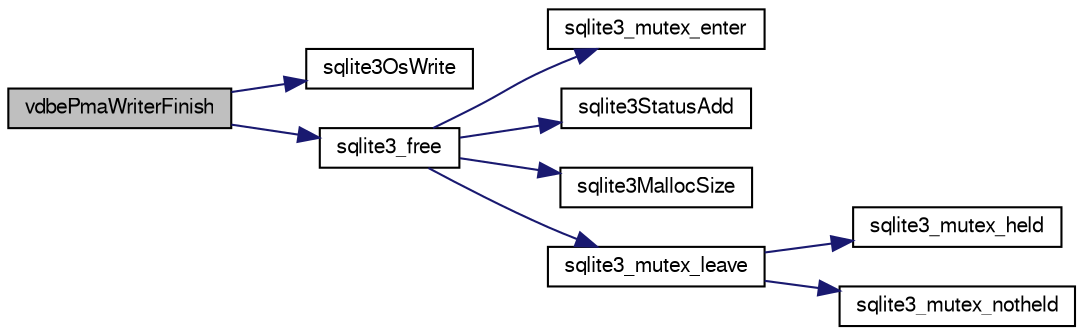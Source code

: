 digraph "vdbePmaWriterFinish"
{
  edge [fontname="FreeSans",fontsize="10",labelfontname="FreeSans",labelfontsize="10"];
  node [fontname="FreeSans",fontsize="10",shape=record];
  rankdir="LR";
  Node874516 [label="vdbePmaWriterFinish",height=0.2,width=0.4,color="black", fillcolor="grey75", style="filled", fontcolor="black"];
  Node874516 -> Node874517 [color="midnightblue",fontsize="10",style="solid",fontname="FreeSans"];
  Node874517 [label="sqlite3OsWrite",height=0.2,width=0.4,color="black", fillcolor="white", style="filled",URL="$sqlite3_8c.html#a1eea7ec327af84c05b4dd4cc075a537f"];
  Node874516 -> Node874518 [color="midnightblue",fontsize="10",style="solid",fontname="FreeSans"];
  Node874518 [label="sqlite3_free",height=0.2,width=0.4,color="black", fillcolor="white", style="filled",URL="$sqlite3_8c.html#a6552349e36a8a691af5487999ab09519"];
  Node874518 -> Node874519 [color="midnightblue",fontsize="10",style="solid",fontname="FreeSans"];
  Node874519 [label="sqlite3_mutex_enter",height=0.2,width=0.4,color="black", fillcolor="white", style="filled",URL="$sqlite3_8c.html#a1c12cde690bd89f104de5cbad12a6bf5"];
  Node874518 -> Node874520 [color="midnightblue",fontsize="10",style="solid",fontname="FreeSans"];
  Node874520 [label="sqlite3StatusAdd",height=0.2,width=0.4,color="black", fillcolor="white", style="filled",URL="$sqlite3_8c.html#afa029f93586aeab4cc85360905dae9cd"];
  Node874518 -> Node874521 [color="midnightblue",fontsize="10",style="solid",fontname="FreeSans"];
  Node874521 [label="sqlite3MallocSize",height=0.2,width=0.4,color="black", fillcolor="white", style="filled",URL="$sqlite3_8c.html#acf5d2a5f35270bafb050bd2def576955"];
  Node874518 -> Node874522 [color="midnightblue",fontsize="10",style="solid",fontname="FreeSans"];
  Node874522 [label="sqlite3_mutex_leave",height=0.2,width=0.4,color="black", fillcolor="white", style="filled",URL="$sqlite3_8c.html#a5838d235601dbd3c1fa993555c6bcc93"];
  Node874522 -> Node874523 [color="midnightblue",fontsize="10",style="solid",fontname="FreeSans"];
  Node874523 [label="sqlite3_mutex_held",height=0.2,width=0.4,color="black", fillcolor="white", style="filled",URL="$sqlite3_8c.html#acf77da68932b6bc163c5e68547ecc3e7"];
  Node874522 -> Node874524 [color="midnightblue",fontsize="10",style="solid",fontname="FreeSans"];
  Node874524 [label="sqlite3_mutex_notheld",height=0.2,width=0.4,color="black", fillcolor="white", style="filled",URL="$sqlite3_8c.html#a83967c837c1c000d3b5adcfaa688f5dc"];
}

